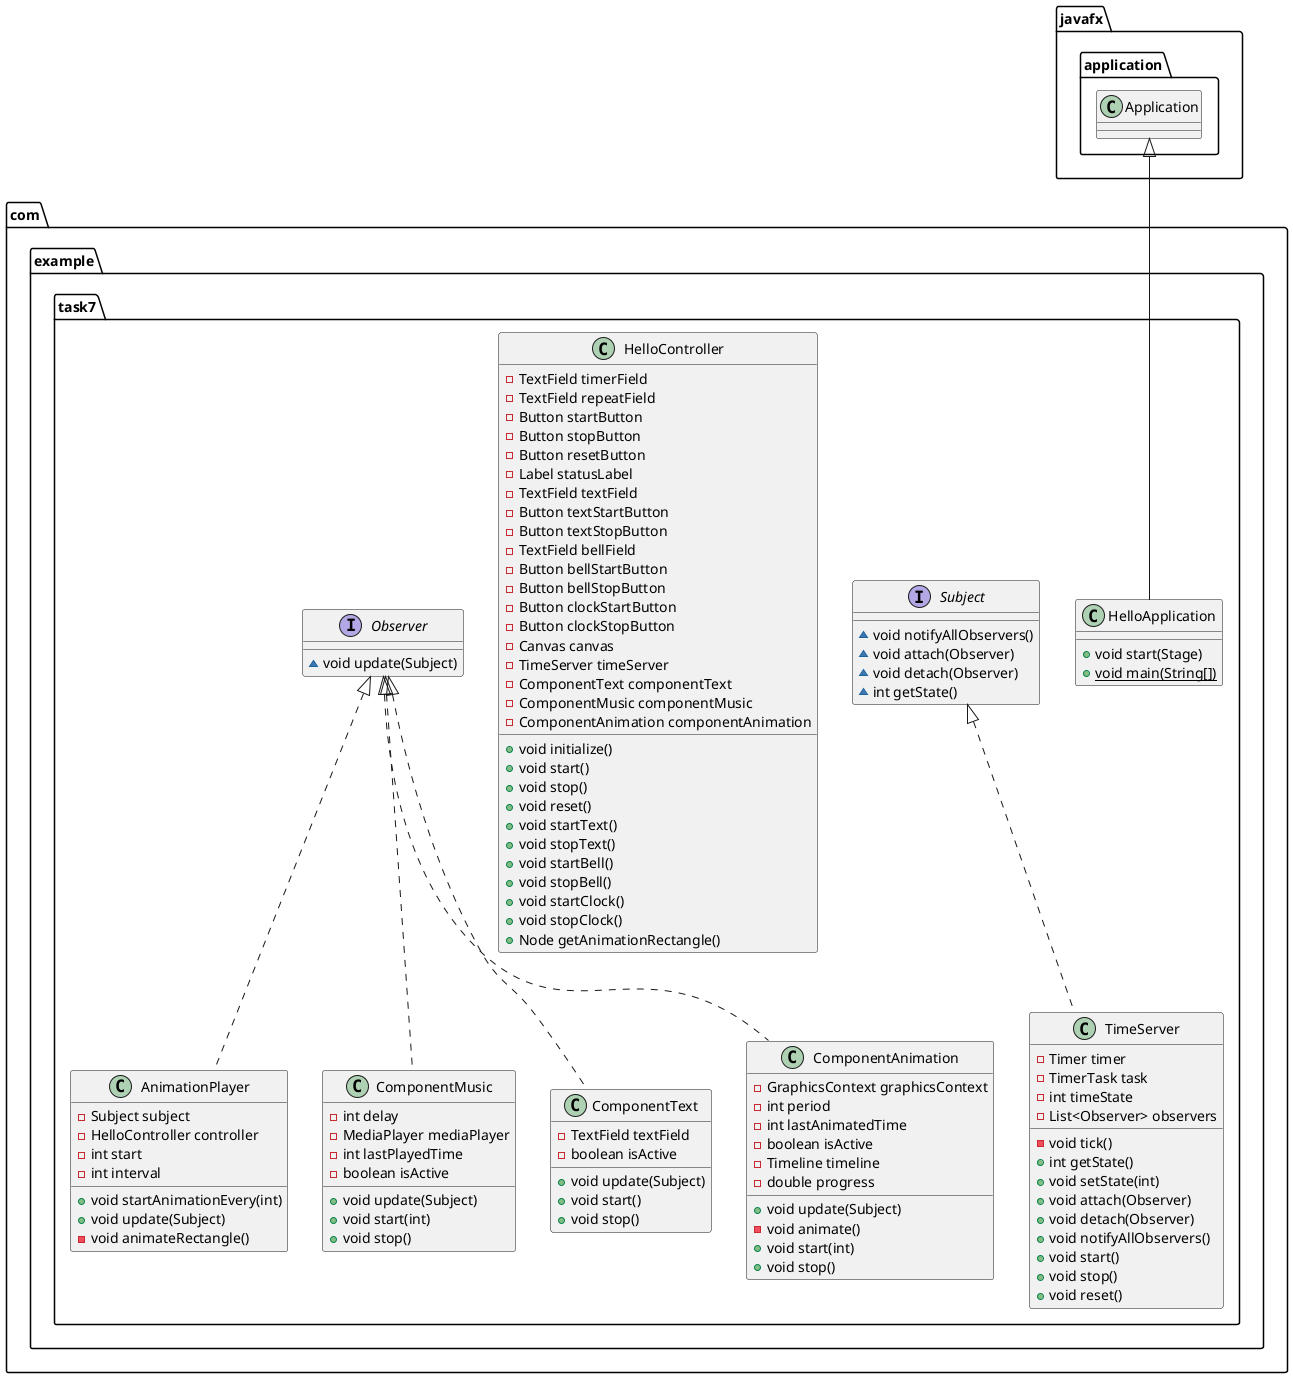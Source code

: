 @startuml
class com.example.task7.TimeServer {
- Timer timer
- TimerTask task
- int timeState
- List<Observer> observers
- void tick()
+ int getState()
+ void setState(int)
+ void attach(Observer)
+ void detach(Observer)
+ void notifyAllObservers()
+ void start()
+ void stop()
+ void reset()
}


class com.example.task7.HelloApplication {
+ void start(Stage)
+ {static} void main(String[])
}

interface com.example.task7.Subject {
~ void notifyAllObservers()
~ void attach(Observer)
~ void detach(Observer)
~ int getState()
}

class com.example.task7.AnimationPlayer {
- Subject subject
- HelloController controller
- int start
- int interval
+ void startAnimationEvery(int)
+ void update(Subject)
- void animateRectangle()
}


class com.example.task7.ComponentMusic {
- int delay
- MediaPlayer mediaPlayer
- int lastPlayedTime
- boolean isActive
+ void update(Subject)
+ void start(int)
+ void stop()
}


class com.example.task7.ComponentText {
- TextField textField
- boolean isActive
+ void update(Subject)
+ void start()
+ void stop()
}


class com.example.task7.HelloController {
- TextField timerField
- TextField repeatField
- Button startButton
- Button stopButton
- Button resetButton
- Label statusLabel
- TextField textField
- Button textStartButton
- Button textStopButton
- TextField bellField
- Button bellStartButton
- Button bellStopButton
- Button clockStartButton
- Button clockStopButton
- Canvas canvas
- TimeServer timeServer
- ComponentText componentText
- ComponentMusic componentMusic
- ComponentAnimation componentAnimation
+ void initialize()
+ void start()
+ void stop()
+ void reset()
+ void startText()
+ void stopText()
+ void startBell()
+ void stopBell()
+ void startClock()
+ void stopClock()
+ Node getAnimationRectangle()
}


interface com.example.task7.Observer {
~ void update(Subject)
}

class com.example.task7.ComponentAnimation {
- GraphicsContext graphicsContext
- int period
- int lastAnimatedTime
- boolean isActive
- Timeline timeline
- double progress
+ void update(Subject)
- void animate()
+ void start(int)
+ void stop()
}




com.example.task7.Subject <|.. com.example.task7.TimeServer
javafx.application.Application <|-- com.example.task7.HelloApplication
com.example.task7.Observer <|.. com.example.task7.AnimationPlayer
com.example.task7.Observer <|.. com.example.task7.ComponentMusic
com.example.task7.Observer <|.. com.example.task7.ComponentText
com.example.task7.Observer <|.. com.example.task7.ComponentAnimation
@enduml